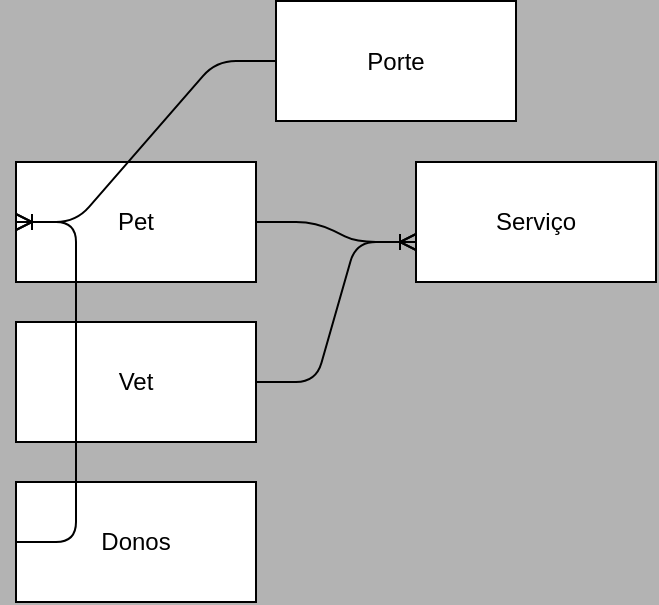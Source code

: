 <mxfile version="10.9.5" type="device"><diagram id="ZmSnOv5din9Sp4Eqs6pJ" name="Conceitual"><mxGraphModel dx="840" dy="537" grid="1" gridSize="10" guides="1" tooltips="1" connect="1" arrows="1" fold="1" page="1" pageScale="1" pageWidth="1169" pageHeight="827" background="#B3B3B3" math="0" shadow="0"><root><mxCell id="0"/><mxCell id="1" parent="0"/><mxCell id="dswv4HlQ6HxtZYBPwt96-1" value="Serviço" style="rounded=0;whiteSpace=wrap;html=1;" parent="1" vertex="1"><mxGeometry x="280" y="80" width="120" height="60" as="geometry"/></mxCell><mxCell id="dswv4HlQ6HxtZYBPwt96-2" value="Pet" style="rounded=0;whiteSpace=wrap;html=1;" parent="1" vertex="1"><mxGeometry x="80" y="80" width="120" height="60" as="geometry"/></mxCell><mxCell id="dswv4HlQ6HxtZYBPwt96-5" value="" style="edgeStyle=entityRelationEdgeStyle;fontSize=12;html=1;endArrow=ERoneToMany;strokeColor=#000000;exitX=1;exitY=0.5;exitDx=0;exitDy=0;" parent="1" source="dswv4HlQ6HxtZYBPwt96-2" edge="1"><mxGeometry width="100" height="100" relative="1" as="geometry"><mxPoint x="180" y="220" as="sourcePoint"/><mxPoint x="280" y="120" as="targetPoint"/></mxGeometry></mxCell><mxCell id="dswv4HlQ6HxtZYBPwt96-8" value="Vet" style="rounded=0;whiteSpace=wrap;html=1;" parent="1" vertex="1"><mxGeometry x="80" y="160" width="120" height="60" as="geometry"/></mxCell><mxCell id="dswv4HlQ6HxtZYBPwt96-9" value="" style="edgeStyle=entityRelationEdgeStyle;fontSize=12;html=1;endArrow=ERoneToMany;strokeColor=#000000;exitX=1;exitY=0.5;exitDx=0;exitDy=0;" parent="1" source="dswv4HlQ6HxtZYBPwt96-8" edge="1"><mxGeometry width="100" height="100" relative="1" as="geometry"><mxPoint x="210" y="190" as="sourcePoint"/><mxPoint x="280" y="120" as="targetPoint"/></mxGeometry></mxCell><mxCell id="dswv4HlQ6HxtZYBPwt96-10" value="Donos" style="rounded=0;whiteSpace=wrap;html=1;" parent="1" vertex="1"><mxGeometry x="80" y="240" width="120" height="60" as="geometry"/></mxCell><mxCell id="nt7nhNKHy87YfuDdCFq2-1" value="Porte" style="rounded=0;whiteSpace=wrap;html=1;" parent="1" vertex="1"><mxGeometry x="210" y="-0.5" width="120" height="60" as="geometry"/></mxCell><mxCell id="nt7nhNKHy87YfuDdCFq2-2" value="" style="edgeStyle=entityRelationEdgeStyle;fontSize=12;html=1;endArrow=ERoneToMany;strokeColor=#000000;entryX=0;entryY=0.5;entryDx=0;entryDy=0;exitX=0;exitY=0.5;exitDx=0;exitDy=0;" parent="1" source="nt7nhNKHy87YfuDdCFq2-1" target="dswv4HlQ6HxtZYBPwt96-2" edge="1"><mxGeometry width="100" height="100" relative="1" as="geometry"><mxPoint x="100" y="90" as="sourcePoint"/><mxPoint x="200" y="-10" as="targetPoint"/></mxGeometry></mxCell><mxCell id="SlRaZxWIjWzqKpOZ9Xrd-1" value="" style="edgeStyle=entityRelationEdgeStyle;fontSize=12;html=1;endArrow=ERmany;entryX=0;entryY=0.5;entryDx=0;entryDy=0;exitX=0;exitY=0.5;exitDx=0;exitDy=0;" edge="1" parent="1" source="dswv4HlQ6HxtZYBPwt96-10" target="dswv4HlQ6HxtZYBPwt96-2"><mxGeometry width="100" height="100" relative="1" as="geometry"><mxPoint x="40" y="420" as="sourcePoint"/><mxPoint x="140" y="320" as="targetPoint"/></mxGeometry></mxCell></root></mxGraphModel></diagram><diagram id="TpB6Z2iRWLldBa_EQ65M" name="Lógico"><mxGraphModel dx="840" dy="537" grid="1" gridSize="10" guides="1" tooltips="1" connect="1" arrows="1" fold="1" page="1" pageScale="1" pageWidth="1169" pageHeight="827" background="#999999" math="0" shadow="0"><root><mxCell id="al5EUs_oisp_cxl3U1fb-0"/><mxCell id="al5EUs_oisp_cxl3U1fb-1" parent="al5EUs_oisp_cxl3U1fb-0"/><mxCell id="wrfzsVS3DcHuw8nD540Q-0" value="Servico" style="swimlane;fontStyle=0;childLayout=stackLayout;horizontal=1;startSize=26;fillColor=#e0e0e0;horizontalStack=0;resizeParent=1;resizeParentMax=0;resizeLast=0;collapsible=1;marginBottom=0;swimlaneFillColor=#ffffff;align=center;fontSize=14;shadow=1;" vertex="1" parent="al5EUs_oisp_cxl3U1fb-1"><mxGeometry x="80" y="40" width="160" height="144" as="geometry"/></mxCell><mxCell id="wrfzsVS3DcHuw8nD540Q-1" value="IdServico (INT)" style="shape=partialRectangle;top=0;left=0;right=0;bottom=1;align=left;verticalAlign=middle;fillColor=none;spacingLeft=34;spacingRight=4;overflow=hidden;rotatable=0;points=[[0,0.5],[1,0.5]];portConstraint=eastwest;dropTarget=0;fontStyle=5;fontSize=12;shadow=1;" vertex="1" parent="wrfzsVS3DcHuw8nD540Q-0"><mxGeometry y="26" width="160" height="30" as="geometry"/></mxCell><mxCell id="wrfzsVS3DcHuw8nD540Q-2" value="PK" style="shape=partialRectangle;top=0;left=0;bottom=0;fillColor=none;align=left;verticalAlign=middle;spacingLeft=4;spacingRight=4;overflow=hidden;rotatable=0;points=[];portConstraint=eastwest;part=1;fontSize=12;shadow=1;" vertex="1" connectable="0" parent="wrfzsVS3DcHuw8nD540Q-1"><mxGeometry width="30" height="30" as="geometry"/></mxCell><mxCell id="wrfzsVS3DcHuw8nD540Q-3" value="IdPet (INT)" style="shape=partialRectangle;top=0;left=0;right=0;bottom=0;align=left;verticalAlign=top;fillColor=none;spacingLeft=34;spacingRight=4;overflow=hidden;rotatable=0;points=[[0,0.5],[1,0.5]];portConstraint=eastwest;dropTarget=0;fontSize=12;shadow=1;" vertex="1" parent="wrfzsVS3DcHuw8nD540Q-0"><mxGeometry y="56" width="160" height="26" as="geometry"/></mxCell><mxCell id="wrfzsVS3DcHuw8nD540Q-4" value="FK" style="shape=partialRectangle;top=0;left=0;bottom=0;fillColor=none;align=left;verticalAlign=top;spacingLeft=4;spacingRight=4;overflow=hidden;rotatable=0;points=[];portConstraint=eastwest;part=1;fontSize=12;shadow=1;" vertex="1" connectable="0" parent="wrfzsVS3DcHuw8nD540Q-3"><mxGeometry width="30" height="26" as="geometry"/></mxCell><mxCell id="wrfzsVS3DcHuw8nD540Q-5" value="IdVet (INT)" style="shape=partialRectangle;top=0;left=0;right=0;bottom=0;align=left;verticalAlign=top;fillColor=none;spacingLeft=34;spacingRight=4;overflow=hidden;rotatable=0;points=[[0,0.5],[1,0.5]];portConstraint=eastwest;dropTarget=0;fontSize=12;shadow=1;" vertex="1" parent="wrfzsVS3DcHuw8nD540Q-0"><mxGeometry y="82" width="160" height="26" as="geometry"/></mxCell><mxCell id="wrfzsVS3DcHuw8nD540Q-6" value="FK" style="shape=partialRectangle;top=0;left=0;bottom=0;fillColor=none;align=left;verticalAlign=top;spacingLeft=4;spacingRight=4;overflow=hidden;rotatable=0;points=[];portConstraint=eastwest;part=1;fontSize=12;shadow=1;" vertex="1" connectable="0" parent="wrfzsVS3DcHuw8nD540Q-5"><mxGeometry width="30" height="26" as="geometry"/></mxCell><mxCell id="wrfzsVS3DcHuw8nD540Q-59" value="IdDono (INT)" style="shape=partialRectangle;top=0;left=0;right=0;bottom=0;align=left;verticalAlign=top;fillColor=none;spacingLeft=34;spacingRight=4;overflow=hidden;rotatable=0;points=[[0,0.5],[1,0.5]];portConstraint=eastwest;dropTarget=0;fontSize=12;shadow=1;" vertex="1" parent="wrfzsVS3DcHuw8nD540Q-0"><mxGeometry y="108" width="160" height="26" as="geometry"/></mxCell><mxCell id="wrfzsVS3DcHuw8nD540Q-60" value="FK" style="shape=partialRectangle;top=0;left=0;bottom=0;fillColor=none;align=left;verticalAlign=top;spacingLeft=4;spacingRight=4;overflow=hidden;rotatable=0;points=[];portConstraint=eastwest;part=1;fontSize=12;shadow=1;" vertex="1" connectable="0" parent="wrfzsVS3DcHuw8nD540Q-59"><mxGeometry width="30" height="26" as="geometry"/></mxCell><mxCell id="wrfzsVS3DcHuw8nD540Q-9" value="" style="shape=partialRectangle;top=0;left=0;right=0;bottom=0;align=left;verticalAlign=top;fillColor=none;spacingLeft=34;spacingRight=4;overflow=hidden;rotatable=0;points=[[0,0.5],[1,0.5]];portConstraint=eastwest;dropTarget=0;fontSize=12;shadow=1;" vertex="1" parent="wrfzsVS3DcHuw8nD540Q-0"><mxGeometry y="134" width="160" height="10" as="geometry"/></mxCell><mxCell id="wrfzsVS3DcHuw8nD540Q-10" value="" style="shape=partialRectangle;top=0;left=0;bottom=0;fillColor=none;align=left;verticalAlign=top;spacingLeft=4;spacingRight=4;overflow=hidden;rotatable=0;points=[];portConstraint=eastwest;part=1;fontSize=12;shadow=1;" vertex="1" connectable="0" parent="wrfzsVS3DcHuw8nD540Q-9"><mxGeometry width="30" height="10" as="geometry"/></mxCell><mxCell id="wrfzsVS3DcHuw8nD540Q-11" value="Pet" style="swimlane;fontStyle=0;childLayout=stackLayout;horizontal=1;startSize=26;fillColor=#e0e0e0;horizontalStack=0;resizeParent=1;resizeParentMax=0;resizeLast=0;collapsible=1;marginBottom=0;swimlaneFillColor=#ffffff;align=center;fontSize=14;shadow=1;" vertex="1" parent="al5EUs_oisp_cxl3U1fb-1"><mxGeometry x="320" y="40" width="160" height="200" as="geometry"/></mxCell><mxCell id="wrfzsVS3DcHuw8nD540Q-12" value="IdPet (INT)" style="shape=partialRectangle;top=0;left=0;right=0;bottom=1;align=left;verticalAlign=middle;fillColor=none;spacingLeft=34;spacingRight=4;overflow=hidden;rotatable=0;points=[[0,0.5],[1,0.5]];portConstraint=eastwest;dropTarget=0;fontStyle=5;fontSize=12;shadow=1;" vertex="1" parent="wrfzsVS3DcHuw8nD540Q-11"><mxGeometry y="26" width="160" height="30" as="geometry"/></mxCell><mxCell id="wrfzsVS3DcHuw8nD540Q-13" value="PK" style="shape=partialRectangle;top=0;left=0;bottom=0;fillColor=none;align=left;verticalAlign=middle;spacingLeft=4;spacingRight=4;overflow=hidden;rotatable=0;points=[];portConstraint=eastwest;part=1;fontSize=12;shadow=1;" vertex="1" connectable="0" parent="wrfzsVS3DcHuw8nD540Q-12"><mxGeometry width="30" height="30" as="geometry"/></mxCell><mxCell id="wrfzsVS3DcHuw8nD540Q-14" value="Nome (string)" style="shape=partialRectangle;top=0;left=0;right=0;bottom=0;align=left;verticalAlign=top;fillColor=none;spacingLeft=34;spacingRight=4;overflow=hidden;rotatable=0;points=[[0,0.5],[1,0.5]];portConstraint=eastwest;dropTarget=0;fontSize=12;shadow=1;" vertex="1" parent="wrfzsVS3DcHuw8nD540Q-11"><mxGeometry y="56" width="160" height="26" as="geometry"/></mxCell><mxCell id="wrfzsVS3DcHuw8nD540Q-15" value="" style="shape=partialRectangle;top=0;left=0;bottom=0;fillColor=none;align=left;verticalAlign=top;spacingLeft=4;spacingRight=4;overflow=hidden;rotatable=0;points=[];portConstraint=eastwest;part=1;fontSize=12;shadow=1;" vertex="1" connectable="0" parent="wrfzsVS3DcHuw8nD540Q-14"><mxGeometry width="30" height="26" as="geometry"/></mxCell><mxCell id="wrfzsVS3DcHuw8nD540Q-16" value="Raca (string)" style="shape=partialRectangle;top=0;left=0;right=0;bottom=0;align=left;verticalAlign=top;fillColor=none;spacingLeft=34;spacingRight=4;overflow=hidden;rotatable=0;points=[[0,0.5],[1,0.5]];portConstraint=eastwest;dropTarget=0;fontSize=12;shadow=1;" vertex="1" parent="wrfzsVS3DcHuw8nD540Q-11"><mxGeometry y="82" width="160" height="26" as="geometry"/></mxCell><mxCell id="wrfzsVS3DcHuw8nD540Q-17" value="" style="shape=partialRectangle;top=0;left=0;bottom=0;fillColor=none;align=left;verticalAlign=top;spacingLeft=4;spacingRight=4;overflow=hidden;rotatable=0;points=[];portConstraint=eastwest;part=1;fontSize=12;shadow=1;" vertex="1" connectable="0" parent="wrfzsVS3DcHuw8nD540Q-16"><mxGeometry width="30" height="26" as="geometry"/></mxCell><mxCell id="wrfzsVS3DcHuw8nD540Q-18" value="IdDono (INT)" style="shape=partialRectangle;top=0;left=0;right=0;bottom=0;align=left;verticalAlign=top;fillColor=none;spacingLeft=34;spacingRight=4;overflow=hidden;rotatable=0;points=[[0,0.5],[1,0.5]];portConstraint=eastwest;dropTarget=0;fontSize=12;shadow=1;" vertex="1" parent="wrfzsVS3DcHuw8nD540Q-11"><mxGeometry y="108" width="160" height="32" as="geometry"/></mxCell><mxCell id="wrfzsVS3DcHuw8nD540Q-19" value="FK" style="shape=partialRectangle;top=0;left=0;bottom=0;fillColor=none;align=left;verticalAlign=top;spacingLeft=4;spacingRight=4;overflow=hidden;rotatable=0;points=[];portConstraint=eastwest;part=1;fontSize=12;shadow=1;" vertex="1" connectable="0" parent="wrfzsVS3DcHuw8nD540Q-18"><mxGeometry width="30" height="32" as="geometry"/></mxCell><mxCell id="wrfzsVS3DcHuw8nD540Q-23" value="IdPorte (INT)" style="shape=partialRectangle;top=0;left=0;right=0;bottom=0;align=left;verticalAlign=top;fillColor=none;spacingLeft=34;spacingRight=4;overflow=hidden;rotatable=0;points=[[0,0.5],[1,0.5]];portConstraint=eastwest;dropTarget=0;fontSize=12;shadow=1;" vertex="1" parent="wrfzsVS3DcHuw8nD540Q-11"><mxGeometry y="140" width="160" height="26" as="geometry"/></mxCell><mxCell id="wrfzsVS3DcHuw8nD540Q-24" value="FK" style="shape=partialRectangle;top=0;left=0;bottom=0;fillColor=none;align=left;verticalAlign=top;spacingLeft=4;spacingRight=4;overflow=hidden;rotatable=0;points=[];portConstraint=eastwest;part=1;fontSize=12;shadow=1;" vertex="1" connectable="0" parent="wrfzsVS3DcHuw8nD540Q-23"><mxGeometry width="30" height="26" as="geometry"/></mxCell><mxCell id="AR1NIsmvo7kMv09GS9cp-11" value="IdTipo" style="shape=partialRectangle;top=0;left=0;right=0;bottom=0;align=left;verticalAlign=top;fillColor=none;spacingLeft=34;spacingRight=4;overflow=hidden;rotatable=0;points=[[0,0.5],[1,0.5]];portConstraint=eastwest;dropTarget=0;fontSize=12;shadow=1;" vertex="1" parent="wrfzsVS3DcHuw8nD540Q-11"><mxGeometry y="166" width="160" height="34" as="geometry"/></mxCell><mxCell id="AR1NIsmvo7kMv09GS9cp-12" value="FK" style="shape=partialRectangle;top=0;left=0;bottom=0;fillColor=none;align=left;verticalAlign=top;spacingLeft=4;spacingRight=4;overflow=hidden;rotatable=0;points=[];portConstraint=eastwest;part=1;fontSize=12;" vertex="1" connectable="0" parent="AR1NIsmvo7kMv09GS9cp-11"><mxGeometry width="30" height="34" as="geometry"/></mxCell><mxCell id="wrfzsVS3DcHuw8nD540Q-25" value="Vet" style="swimlane;fontStyle=0;childLayout=stackLayout;horizontal=1;startSize=26;fillColor=#e0e0e0;horizontalStack=0;resizeParent=1;resizeParentMax=0;resizeLast=0;collapsible=1;marginBottom=0;swimlaneFillColor=#ffffff;align=center;fontSize=14;shadow=1;" vertex="1" parent="al5EUs_oisp_cxl3U1fb-1"><mxGeometry x="320" y="269" width="160" height="92" as="geometry"/></mxCell><mxCell id="wrfzsVS3DcHuw8nD540Q-26" value="IdVet (INT)" style="shape=partialRectangle;top=0;left=0;right=0;bottom=1;align=left;verticalAlign=middle;fillColor=none;spacingLeft=34;spacingRight=4;overflow=hidden;rotatable=0;points=[[0,0.5],[1,0.5]];portConstraint=eastwest;dropTarget=0;fontStyle=5;fontSize=12;shadow=1;" vertex="1" parent="wrfzsVS3DcHuw8nD540Q-25"><mxGeometry y="26" width="160" height="30" as="geometry"/></mxCell><mxCell id="wrfzsVS3DcHuw8nD540Q-27" value="PK" style="shape=partialRectangle;top=0;left=0;bottom=0;fillColor=none;align=left;verticalAlign=middle;spacingLeft=4;spacingRight=4;overflow=hidden;rotatable=0;points=[];portConstraint=eastwest;part=1;fontSize=12;shadow=1;" vertex="1" connectable="0" parent="wrfzsVS3DcHuw8nD540Q-26"><mxGeometry width="30" height="30" as="geometry"/></mxCell><mxCell id="wrfzsVS3DcHuw8nD540Q-28" value="Nome (string)" style="shape=partialRectangle;top=0;left=0;right=0;bottom=0;align=left;verticalAlign=top;fillColor=none;spacingLeft=34;spacingRight=4;overflow=hidden;rotatable=0;points=[[0,0.5],[1,0.5]];portConstraint=eastwest;dropTarget=0;fontSize=12;shadow=1;" vertex="1" parent="wrfzsVS3DcHuw8nD540Q-25"><mxGeometry y="56" width="160" height="26" as="geometry"/></mxCell><mxCell id="wrfzsVS3DcHuw8nD540Q-29" value="" style="shape=partialRectangle;top=0;left=0;bottom=0;fillColor=none;align=left;verticalAlign=top;spacingLeft=4;spacingRight=4;overflow=hidden;rotatable=0;points=[];portConstraint=eastwest;part=1;fontSize=12;shadow=1;" vertex="1" connectable="0" parent="wrfzsVS3DcHuw8nD540Q-28"><mxGeometry width="30" height="26" as="geometry"/></mxCell><mxCell id="wrfzsVS3DcHuw8nD540Q-34" value="" style="shape=partialRectangle;top=0;left=0;right=0;bottom=0;align=left;verticalAlign=top;fillColor=none;spacingLeft=34;spacingRight=4;overflow=hidden;rotatable=0;points=[[0,0.5],[1,0.5]];portConstraint=eastwest;dropTarget=0;fontSize=12;shadow=1;" vertex="1" parent="wrfzsVS3DcHuw8nD540Q-25"><mxGeometry y="82" width="160" height="10" as="geometry"/></mxCell><mxCell id="wrfzsVS3DcHuw8nD540Q-35" value="" style="shape=partialRectangle;top=0;left=0;bottom=0;fillColor=none;align=left;verticalAlign=top;spacingLeft=4;spacingRight=4;overflow=hidden;rotatable=0;points=[];portConstraint=eastwest;part=1;fontSize=12;shadow=1;" vertex="1" connectable="0" parent="wrfzsVS3DcHuw8nD540Q-34"><mxGeometry width="30" height="10" as="geometry"/></mxCell><mxCell id="wrfzsVS3DcHuw8nD540Q-36" value="Porte" style="swimlane;fontStyle=0;childLayout=stackLayout;horizontal=1;startSize=26;fillColor=#e0e0e0;horizontalStack=0;resizeParent=1;resizeParentMax=0;resizeLast=0;collapsible=1;marginBottom=0;swimlaneFillColor=#ffffff;align=center;fontSize=14;shadow=1;" vertex="1" parent="al5EUs_oisp_cxl3U1fb-1"><mxGeometry x="80" y="200" width="160" height="92" as="geometry"/></mxCell><mxCell id="wrfzsVS3DcHuw8nD540Q-37" value="IdPorte (INT)" style="shape=partialRectangle;top=0;left=0;right=0;bottom=1;align=left;verticalAlign=middle;fillColor=none;spacingLeft=34;spacingRight=4;overflow=hidden;rotatable=0;points=[[0,0.5],[1,0.5]];portConstraint=eastwest;dropTarget=0;fontStyle=5;fontSize=12;shadow=1;" vertex="1" parent="wrfzsVS3DcHuw8nD540Q-36"><mxGeometry y="26" width="160" height="30" as="geometry"/></mxCell><mxCell id="wrfzsVS3DcHuw8nD540Q-38" value="PK" style="shape=partialRectangle;top=0;left=0;bottom=0;fillColor=none;align=left;verticalAlign=middle;spacingLeft=4;spacingRight=4;overflow=hidden;rotatable=0;points=[];portConstraint=eastwest;part=1;fontSize=12;shadow=1;" vertex="1" connectable="0" parent="wrfzsVS3DcHuw8nD540Q-37"><mxGeometry width="30" height="30" as="geometry"/></mxCell><mxCell id="wrfzsVS3DcHuw8nD540Q-39" value="Descricao (string)" style="shape=partialRectangle;top=0;left=0;right=0;bottom=0;align=left;verticalAlign=top;fillColor=none;spacingLeft=34;spacingRight=4;overflow=hidden;rotatable=0;points=[[0,0.5],[1,0.5]];portConstraint=eastwest;dropTarget=0;fontSize=12;shadow=1;" vertex="1" parent="wrfzsVS3DcHuw8nD540Q-36"><mxGeometry y="56" width="160" height="26" as="geometry"/></mxCell><mxCell id="wrfzsVS3DcHuw8nD540Q-40" value="" style="shape=partialRectangle;top=0;left=0;bottom=0;fillColor=none;align=left;verticalAlign=top;spacingLeft=4;spacingRight=4;overflow=hidden;rotatable=0;points=[];portConstraint=eastwest;part=1;fontSize=12;shadow=1;" vertex="1" connectable="0" parent="wrfzsVS3DcHuw8nD540Q-39"><mxGeometry width="30" height="26" as="geometry"/></mxCell><mxCell id="wrfzsVS3DcHuw8nD540Q-45" value="" style="shape=partialRectangle;top=0;left=0;right=0;bottom=0;align=left;verticalAlign=top;fillColor=none;spacingLeft=34;spacingRight=4;overflow=hidden;rotatable=0;points=[[0,0.5],[1,0.5]];portConstraint=eastwest;dropTarget=0;fontSize=12;shadow=1;" vertex="1" parent="wrfzsVS3DcHuw8nD540Q-36"><mxGeometry y="82" width="160" height="10" as="geometry"/></mxCell><mxCell id="wrfzsVS3DcHuw8nD540Q-46" value="" style="shape=partialRectangle;top=0;left=0;bottom=0;fillColor=none;align=left;verticalAlign=top;spacingLeft=4;spacingRight=4;overflow=hidden;rotatable=0;points=[];portConstraint=eastwest;part=1;fontSize=12;shadow=1;" vertex="1" connectable="0" parent="wrfzsVS3DcHuw8nD540Q-45"><mxGeometry width="30" height="10" as="geometry"/></mxCell><mxCell id="wrfzsVS3DcHuw8nD540Q-47" style="edgeStyle=orthogonalEdgeStyle;rounded=0;orthogonalLoop=1;jettySize=auto;html=1;entryX=1;entryY=0.5;entryDx=0;entryDy=0;shadow=1;" edge="1" parent="al5EUs_oisp_cxl3U1fb-1" source="wrfzsVS3DcHuw8nD540Q-12" target="wrfzsVS3DcHuw8nD540Q-3"><mxGeometry relative="1" as="geometry"/></mxCell><mxCell id="wrfzsVS3DcHuw8nD540Q-64" style="edgeStyle=orthogonalEdgeStyle;rounded=0;orthogonalLoop=1;jettySize=auto;html=1;entryX=0;entryY=0.5;entryDx=0;entryDy=0;shadow=1;" edge="1" parent="al5EUs_oisp_cxl3U1fb-1" source="wrfzsVS3DcHuw8nD540Q-48" target="wrfzsVS3DcHuw8nD540Q-18"><mxGeometry relative="1" as="geometry"><Array as="points"><mxPoint x="160" y="300"/><mxPoint x="270" y="300"/><mxPoint x="270" y="164"/></Array></mxGeometry></mxCell><mxCell id="wrfzsVS3DcHuw8nD540Q-48" value="Dono" style="swimlane;fontStyle=0;childLayout=stackLayout;horizontal=1;startSize=26;fillColor=#e0e0e0;horizontalStack=0;resizeParent=1;resizeParentMax=0;resizeLast=0;collapsible=1;marginBottom=0;swimlaneFillColor=#ffffff;align=center;fontSize=14;shadow=1;" vertex="1" parent="al5EUs_oisp_cxl3U1fb-1"><mxGeometry x="80" y="323" width="160" height="92" as="geometry"/></mxCell><mxCell id="wrfzsVS3DcHuw8nD540Q-49" value="IdDono" style="shape=partialRectangle;top=0;left=0;right=0;bottom=1;align=left;verticalAlign=middle;fillColor=none;spacingLeft=34;spacingRight=4;overflow=hidden;rotatable=0;points=[[0,0.5],[1,0.5]];portConstraint=eastwest;dropTarget=0;fontStyle=5;fontSize=12;shadow=1;" vertex="1" parent="wrfzsVS3DcHuw8nD540Q-48"><mxGeometry y="26" width="160" height="30" as="geometry"/></mxCell><mxCell id="wrfzsVS3DcHuw8nD540Q-50" value="PK" style="shape=partialRectangle;top=0;left=0;bottom=0;fillColor=none;align=left;verticalAlign=middle;spacingLeft=4;spacingRight=4;overflow=hidden;rotatable=0;points=[];portConstraint=eastwest;part=1;fontSize=12;shadow=1;" vertex="1" connectable="0" parent="wrfzsVS3DcHuw8nD540Q-49"><mxGeometry width="30" height="30" as="geometry"/></mxCell><mxCell id="wrfzsVS3DcHuw8nD540Q-51" value="Nome (string)" style="shape=partialRectangle;top=0;left=0;right=0;bottom=0;align=left;verticalAlign=top;fillColor=none;spacingLeft=34;spacingRight=4;overflow=hidden;rotatable=0;points=[[0,0.5],[1,0.5]];portConstraint=eastwest;dropTarget=0;fontSize=12;shadow=1;" vertex="1" parent="wrfzsVS3DcHuw8nD540Q-48"><mxGeometry y="56" width="160" height="26" as="geometry"/></mxCell><mxCell id="wrfzsVS3DcHuw8nD540Q-52" value="" style="shape=partialRectangle;top=0;left=0;bottom=0;fillColor=none;align=left;verticalAlign=top;spacingLeft=4;spacingRight=4;overflow=hidden;rotatable=0;points=[];portConstraint=eastwest;part=1;fontSize=12;shadow=1;" vertex="1" connectable="0" parent="wrfzsVS3DcHuw8nD540Q-51"><mxGeometry width="30" height="26" as="geometry"/></mxCell><mxCell id="wrfzsVS3DcHuw8nD540Q-57" value="" style="shape=partialRectangle;top=0;left=0;right=0;bottom=0;align=left;verticalAlign=top;fillColor=none;spacingLeft=34;spacingRight=4;overflow=hidden;rotatable=0;points=[[0,0.5],[1,0.5]];portConstraint=eastwest;dropTarget=0;fontSize=12;shadow=1;" vertex="1" parent="wrfzsVS3DcHuw8nD540Q-48"><mxGeometry y="82" width="160" height="10" as="geometry"/></mxCell><mxCell id="wrfzsVS3DcHuw8nD540Q-58" value="" style="shape=partialRectangle;top=0;left=0;bottom=0;fillColor=none;align=left;verticalAlign=top;spacingLeft=4;spacingRight=4;overflow=hidden;rotatable=0;points=[];portConstraint=eastwest;part=1;fontSize=12;shadow=1;" vertex="1" connectable="0" parent="wrfzsVS3DcHuw8nD540Q-57"><mxGeometry width="30" height="10" as="geometry"/></mxCell><mxCell id="wrfzsVS3DcHuw8nD540Q-61" style="edgeStyle=orthogonalEdgeStyle;rounded=0;orthogonalLoop=1;jettySize=auto;html=1;entryX=0;entryY=0.5;entryDx=0;entryDy=0;shadow=1;" edge="1" parent="al5EUs_oisp_cxl3U1fb-1" source="wrfzsVS3DcHuw8nD540Q-49" target="wrfzsVS3DcHuw8nD540Q-59"><mxGeometry relative="1" as="geometry"/></mxCell><mxCell id="wrfzsVS3DcHuw8nD540Q-62" style="edgeStyle=orthogonalEdgeStyle;rounded=0;orthogonalLoop=1;jettySize=auto;html=1;entryX=1;entryY=0.5;entryDx=0;entryDy=0;shadow=1;" edge="1" parent="al5EUs_oisp_cxl3U1fb-1" source="wrfzsVS3DcHuw8nD540Q-26" target="wrfzsVS3DcHuw8nD540Q-5"><mxGeometry relative="1" as="geometry"/></mxCell><mxCell id="wrfzsVS3DcHuw8nD540Q-63" style="edgeStyle=orthogonalEdgeStyle;rounded=0;orthogonalLoop=1;jettySize=auto;html=1;entryX=0;entryY=0.5;entryDx=0;entryDy=0;shadow=1;" edge="1" parent="al5EUs_oisp_cxl3U1fb-1" source="wrfzsVS3DcHuw8nD540Q-37" target="wrfzsVS3DcHuw8nD540Q-23"><mxGeometry relative="1" as="geometry"/></mxCell><mxCell id="AR1NIsmvo7kMv09GS9cp-0" value="Tipo" style="swimlane;fontStyle=0;childLayout=stackLayout;horizontal=1;startSize=26;fillColor=#e0e0e0;horizontalStack=0;resizeParent=1;resizeParentMax=0;resizeLast=0;collapsible=1;marginBottom=0;swimlaneFillColor=#ffffff;align=center;fontSize=14;shadow=1;" vertex="1" parent="al5EUs_oisp_cxl3U1fb-1"><mxGeometry x="520" y="40" width="160" height="92" as="geometry"/></mxCell><mxCell id="AR1NIsmvo7kMv09GS9cp-1" value="IdTipo" style="shape=partialRectangle;top=0;left=0;right=0;bottom=1;align=left;verticalAlign=middle;fillColor=none;spacingLeft=34;spacingRight=4;overflow=hidden;rotatable=0;points=[[0,0.5],[1,0.5]];portConstraint=eastwest;dropTarget=0;fontStyle=5;fontSize=12;" vertex="1" parent="AR1NIsmvo7kMv09GS9cp-0"><mxGeometry y="26" width="160" height="30" as="geometry"/></mxCell><mxCell id="AR1NIsmvo7kMv09GS9cp-2" value="PK" style="shape=partialRectangle;top=0;left=0;bottom=0;fillColor=none;align=left;verticalAlign=middle;spacingLeft=4;spacingRight=4;overflow=hidden;rotatable=0;points=[];portConstraint=eastwest;part=1;fontSize=12;" vertex="1" connectable="0" parent="AR1NIsmvo7kMv09GS9cp-1"><mxGeometry width="30" height="30" as="geometry"/></mxCell><mxCell id="AR1NIsmvo7kMv09GS9cp-3" value="Descricao (string)" style="shape=partialRectangle;top=0;left=0;right=0;bottom=0;align=left;verticalAlign=top;fillColor=none;spacingLeft=34;spacingRight=4;overflow=hidden;rotatable=0;points=[[0,0.5],[1,0.5]];portConstraint=eastwest;dropTarget=0;fontSize=12;" vertex="1" parent="AR1NIsmvo7kMv09GS9cp-0"><mxGeometry y="56" width="160" height="26" as="geometry"/></mxCell><mxCell id="AR1NIsmvo7kMv09GS9cp-4" value="" style="shape=partialRectangle;top=0;left=0;bottom=0;fillColor=none;align=left;verticalAlign=top;spacingLeft=4;spacingRight=4;overflow=hidden;rotatable=0;points=[];portConstraint=eastwest;part=1;fontSize=12;" vertex="1" connectable="0" parent="AR1NIsmvo7kMv09GS9cp-3"><mxGeometry width="30" height="26" as="geometry"/></mxCell><mxCell id="AR1NIsmvo7kMv09GS9cp-9" value="" style="shape=partialRectangle;top=0;left=0;right=0;bottom=0;align=left;verticalAlign=top;fillColor=none;spacingLeft=34;spacingRight=4;overflow=hidden;rotatable=0;points=[[0,0.5],[1,0.5]];portConstraint=eastwest;dropTarget=0;fontSize=12;" vertex="1" parent="AR1NIsmvo7kMv09GS9cp-0"><mxGeometry y="82" width="160" height="10" as="geometry"/></mxCell><mxCell id="AR1NIsmvo7kMv09GS9cp-10" value="" style="shape=partialRectangle;top=0;left=0;bottom=0;fillColor=none;align=left;verticalAlign=top;spacingLeft=4;spacingRight=4;overflow=hidden;rotatable=0;points=[];portConstraint=eastwest;part=1;fontSize=12;" vertex="1" connectable="0" parent="AR1NIsmvo7kMv09GS9cp-9"><mxGeometry width="30" height="10" as="geometry"/></mxCell><mxCell id="AR1NIsmvo7kMv09GS9cp-13" style="edgeStyle=orthogonalEdgeStyle;rounded=0;orthogonalLoop=1;jettySize=auto;html=1;entryX=1;entryY=0.5;entryDx=0;entryDy=0;shadow=1;" edge="1" parent="al5EUs_oisp_cxl3U1fb-1" source="AR1NIsmvo7kMv09GS9cp-1" target="AR1NIsmvo7kMv09GS9cp-11"><mxGeometry relative="1" as="geometry"/></mxCell></root></mxGraphModel></diagram></mxfile>